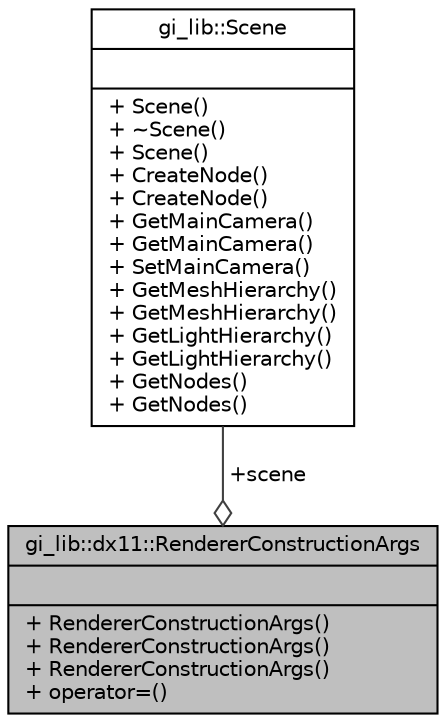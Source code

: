digraph "gi_lib::dx11::RendererConstructionArgs"
{
  edge [fontname="Helvetica",fontsize="10",labelfontname="Helvetica",labelfontsize="10"];
  node [fontname="Helvetica",fontsize="10",shape=record];
  Node1 [label="{gi_lib::dx11::RendererConstructionArgs\n||+ RendererConstructionArgs()\l+ RendererConstructionArgs()\l+ RendererConstructionArgs()\l+ operator=()\l}",height=0.2,width=0.4,color="black", fillcolor="grey75", style="filled", fontcolor="black"];
  Node2 -> Node1 [color="grey25",fontsize="10",style="solid",label=" +scene" ,arrowhead="odiamond",fontname="Helvetica"];
  Node2 [label="{gi_lib::Scene\n||+ Scene()\l+ ~Scene()\l+ Scene()\l+ CreateNode()\l+ CreateNode()\l+ GetMainCamera()\l+ GetMainCamera()\l+ SetMainCamera()\l+ GetMeshHierarchy()\l+ GetMeshHierarchy()\l+ GetLightHierarchy()\l+ GetLightHierarchy()\l+ GetNodes()\l+ GetNodes()\l}",height=0.2,width=0.4,color="black", fillcolor="white", style="filled",URL="$classgi__lib_1_1_scene.html",tooltip="Represents a scene and all its content. "];
}
